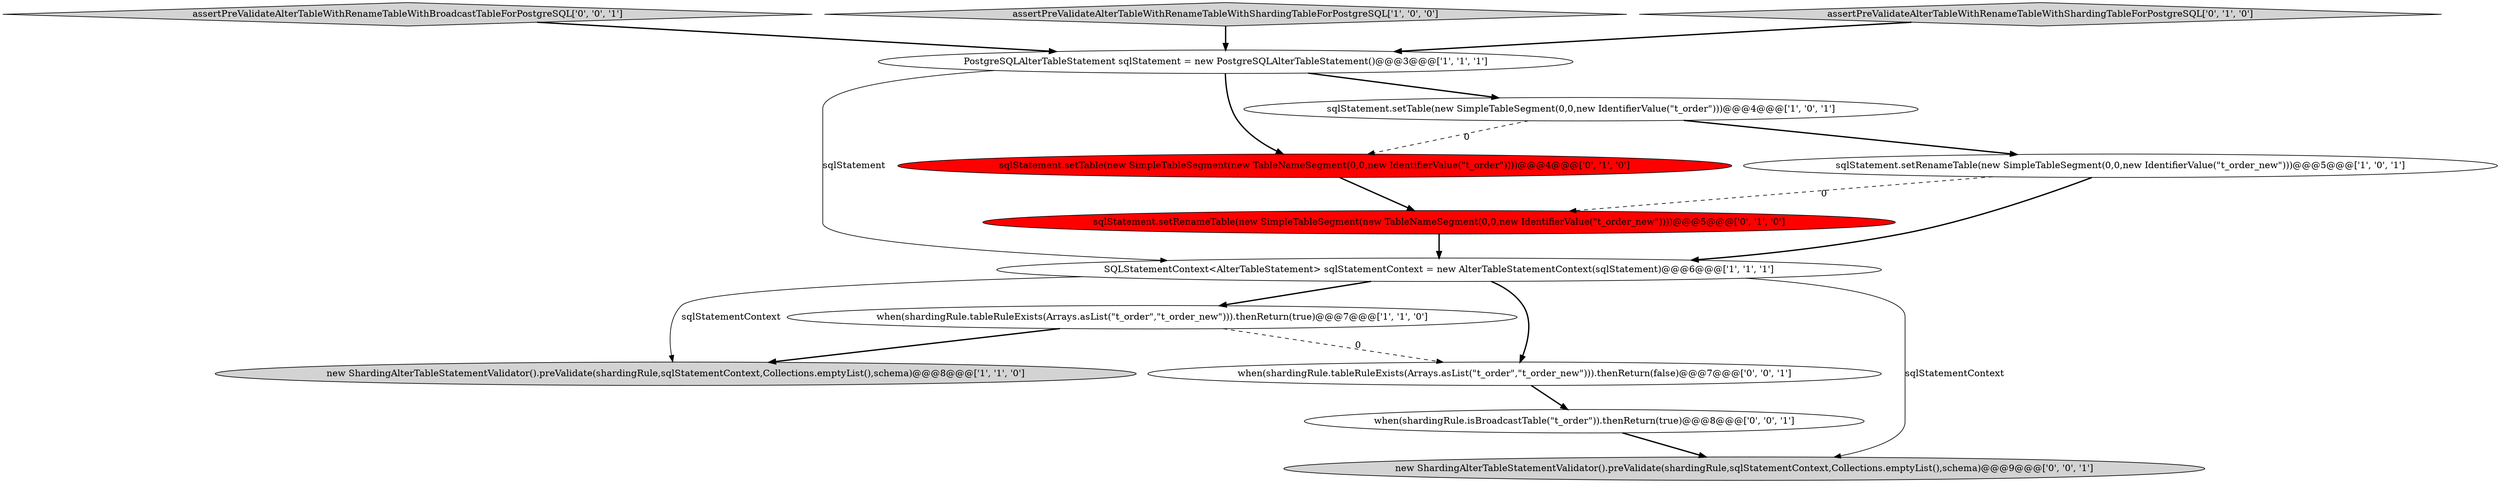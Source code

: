 digraph {
4 [style = filled, label = "new ShardingAlterTableStatementValidator().preValidate(shardingRule,sqlStatementContext,Collections.emptyList(),schema)@@@8@@@['1', '1', '0']", fillcolor = lightgray, shape = ellipse image = "AAA0AAABBB1BBB"];
10 [style = filled, label = "assertPreValidateAlterTableWithRenameTableWithBroadcastTableForPostgreSQL['0', '0', '1']", fillcolor = lightgray, shape = diamond image = "AAA0AAABBB3BBB"];
1 [style = filled, label = "sqlStatement.setRenameTable(new SimpleTableSegment(0,0,new IdentifierValue(\"t_order_new\")))@@@5@@@['1', '0', '1']", fillcolor = white, shape = ellipse image = "AAA0AAABBB1BBB"];
12 [style = filled, label = "when(shardingRule.isBroadcastTable(\"t_order\")).thenReturn(true)@@@8@@@['0', '0', '1']", fillcolor = white, shape = ellipse image = "AAA0AAABBB3BBB"];
13 [style = filled, label = "when(shardingRule.tableRuleExists(Arrays.asList(\"t_order\",\"t_order_new\"))).thenReturn(false)@@@7@@@['0', '0', '1']", fillcolor = white, shape = ellipse image = "AAA0AAABBB3BBB"];
2 [style = filled, label = "SQLStatementContext<AlterTableStatement> sqlStatementContext = new AlterTableStatementContext(sqlStatement)@@@6@@@['1', '1', '1']", fillcolor = white, shape = ellipse image = "AAA0AAABBB1BBB"];
8 [style = filled, label = "sqlStatement.setTable(new SimpleTableSegment(new TableNameSegment(0,0,new IdentifierValue(\"t_order\"))))@@@4@@@['0', '1', '0']", fillcolor = red, shape = ellipse image = "AAA1AAABBB2BBB"];
11 [style = filled, label = "new ShardingAlterTableStatementValidator().preValidate(shardingRule,sqlStatementContext,Collections.emptyList(),schema)@@@9@@@['0', '0', '1']", fillcolor = lightgray, shape = ellipse image = "AAA0AAABBB3BBB"];
5 [style = filled, label = "assertPreValidateAlterTableWithRenameTableWithShardingTableForPostgreSQL['1', '0', '0']", fillcolor = lightgray, shape = diamond image = "AAA0AAABBB1BBB"];
3 [style = filled, label = "sqlStatement.setTable(new SimpleTableSegment(0,0,new IdentifierValue(\"t_order\")))@@@4@@@['1', '0', '1']", fillcolor = white, shape = ellipse image = "AAA0AAABBB1BBB"];
7 [style = filled, label = "assertPreValidateAlterTableWithRenameTableWithShardingTableForPostgreSQL['0', '1', '0']", fillcolor = lightgray, shape = diamond image = "AAA0AAABBB2BBB"];
0 [style = filled, label = "PostgreSQLAlterTableStatement sqlStatement = new PostgreSQLAlterTableStatement()@@@3@@@['1', '1', '1']", fillcolor = white, shape = ellipse image = "AAA0AAABBB1BBB"];
9 [style = filled, label = "sqlStatement.setRenameTable(new SimpleTableSegment(new TableNameSegment(0,0,new IdentifierValue(\"t_order_new\"))))@@@5@@@['0', '1', '0']", fillcolor = red, shape = ellipse image = "AAA1AAABBB2BBB"];
6 [style = filled, label = "when(shardingRule.tableRuleExists(Arrays.asList(\"t_order\",\"t_order_new\"))).thenReturn(true)@@@7@@@['1', '1', '0']", fillcolor = white, shape = ellipse image = "AAA0AAABBB1BBB"];
2->4 [style = solid, label="sqlStatementContext"];
0->3 [style = bold, label=""];
3->8 [style = dashed, label="0"];
6->4 [style = bold, label=""];
1->9 [style = dashed, label="0"];
1->2 [style = bold, label=""];
7->0 [style = bold, label=""];
13->12 [style = bold, label=""];
6->13 [style = dashed, label="0"];
3->1 [style = bold, label=""];
5->0 [style = bold, label=""];
2->13 [style = bold, label=""];
2->11 [style = solid, label="sqlStatementContext"];
9->2 [style = bold, label=""];
2->6 [style = bold, label=""];
10->0 [style = bold, label=""];
0->2 [style = solid, label="sqlStatement"];
0->8 [style = bold, label=""];
8->9 [style = bold, label=""];
12->11 [style = bold, label=""];
}
